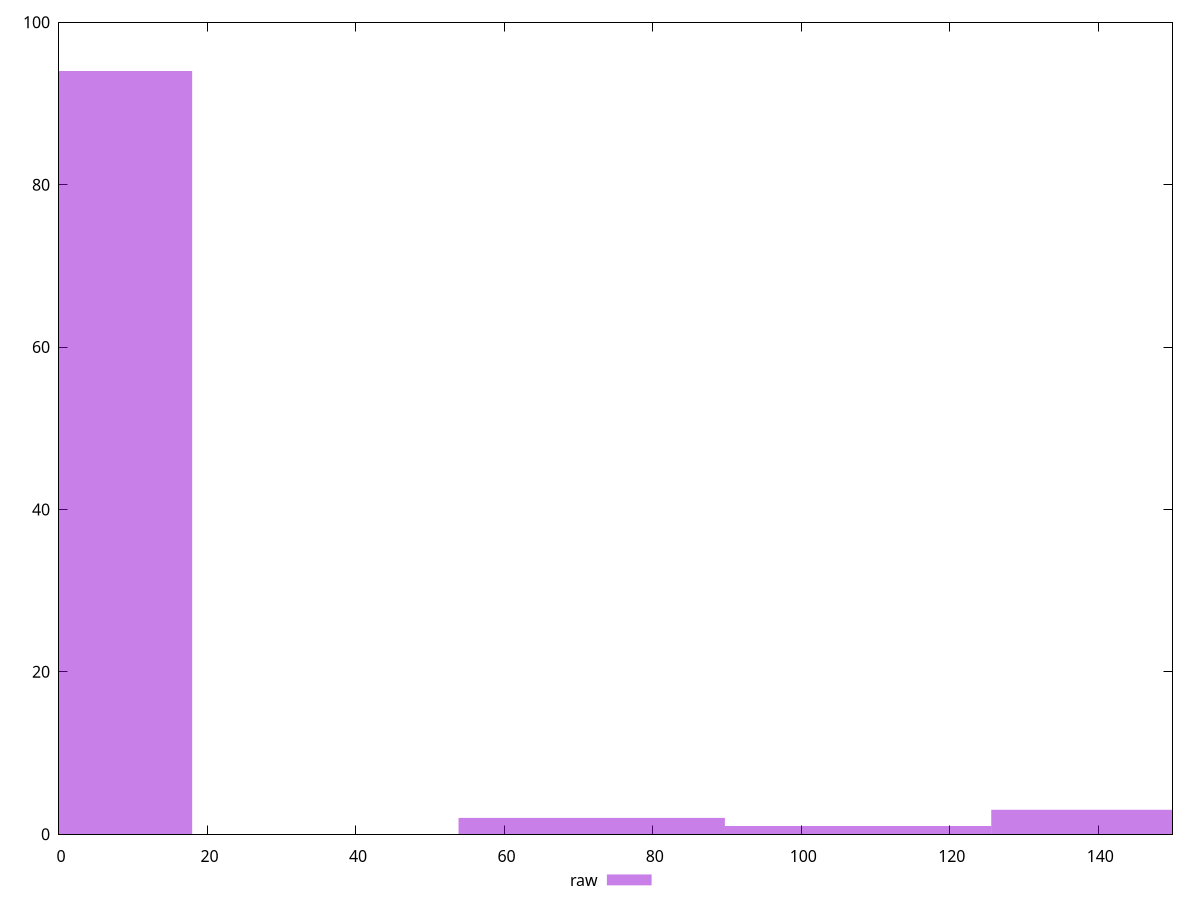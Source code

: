 reset

$raw <<EOF
0 94
71.76104908866917 2
143.52209817733834 3
107.64157363300376 1
EOF

set key outside below
set boxwidth 35.880524544334584
set xrange [0:150]
set yrange [0:100]
set trange [0:100]
set style fill transparent solid 0.5 noborder
set terminal svg size 640, 490 enhanced background rgb 'white'
set output "report_00019_2021-02-10T18-14-37.922Z//unminified-javascript/samples/pages/raw/histogram.svg"

plot $raw title "raw" with boxes

reset
